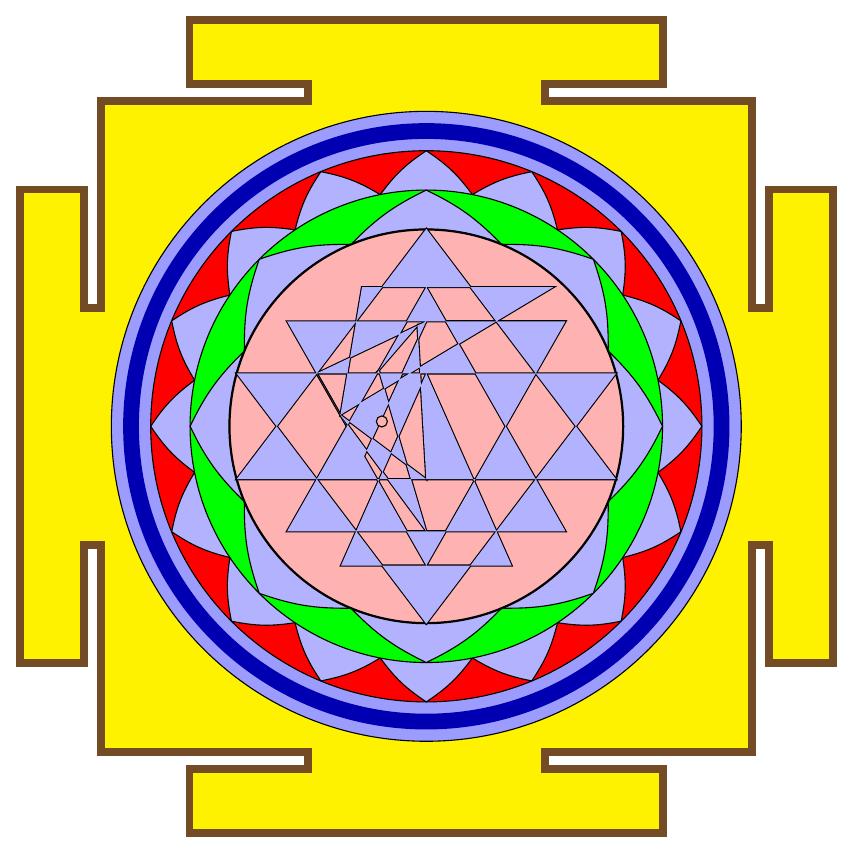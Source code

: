 \documentclass[tikz,border=2mm]{standalone}

\usetikzlibrary{positioning, shapes.geometric, intersections,calc, backgrounds}

\begin{document}

\pgfdeclarelayer{minus1}
\pgfdeclarelayer{minus2}
\pgfdeclarelayer{minus3}
\pgfsetlayers{minus3,minus2,minus1,background,main}

\begin{tikzpicture}

%step-1
\draw[name path=circ, thick, fill=red!30] (0,0) circle (2.5cm);
\node[regular polygon, regular polygon sides=12, minimum size=5cm, shape border rotate=15] (p) {};

%\node [above] at (p.corner 1) {1};
%\node [above left] at (p.corner 2) {2};
\coordinate (1a) at (p.corner 7);

\path[name path=1--4] (p.corner 1)--(p.corner 4);
\path[name path=1--10] (p.corner 1)--(p.corner 10);
\path[name path=7--11] (p.corner 7)--(p.corner 11);
\path[name path=7--3] (p.corner 7)--(p.corner 3);

\path[name intersections={of=1--4 and 7--3, by=aux1}];
\path[name intersections={of=1--10 and 7--11, by=aux2}];

\path[name path=aux1--aux2] ([xshift=-2cm]aux1)--([xshift=2cm]aux2);

\path[name intersections={of=aux1--aux2 and circ, by={1b,1c}}];

\draw[thick, name path=tri1](1a)--(1b)-- coordinate[midway](5a) (1c)--cycle;

%step-2
\coordinate (2a) at (p.corner 1);

\path[name path=1--9] (p.corner 1)--(p.corner 9);
\path[name path=1--5] (p.corner 1)--(p.corner 5);
\path[name path=7--10] (p.corner 7)--(p.corner 10);
\path[name path=7--4] (p.corner 7)--(p.corner 4);

\path[name intersections={of=1--5 and 7--4, by=aux1}];
\path[name intersections={of=1--9 and 7--10, by=aux2}];

\path[name path=aux1--aux2] ([xshift=-2cm]aux1)--([xshift=2cm]aux2);

\path[name intersections={of=aux1--aux2 and circ, by={2b,2c}}];

\draw[thick, name path=tri2](2a)--(2b)--coordinate[midway](9a) (2c)--cycle;

%steps-3 and 4

\coordinate (S1) at (135:2.5cm);
\coordinate (S2) at (45:2.5cm);
\coordinate (S3) at (-45:2.5cm);
\coordinate (S4) at (-135:2.5cm);

\path[name path=rect] (S1)-- coordinate[midway](4a) (S2) -- (S3)--coordinate[midway](3a) (S4)--cycle; 

\path [name intersections={of=tri1 and tri2, by={*4,x,*1,*2,x,*3}}];

\path [name path=3a--*1] (3a)--($(3a)!1.5!(*1)$);
\path [name intersections={of=rect and 3a--*1, by={x,3b}}];

\path [name path=3a--*2] (3a)--($(3a)!1.5!(*2)$);
\path [name intersections={of=rect and 3a--*2, by={3c}}];

\draw[name path=tri3,thick] (3a)--(3b)--coordinate[midway](6a) (3c)--cycle;

\path [name path=4a--*3] (4a)--($(4a)!1.5!(*3)$);
\path [name intersections={of=rect and 4a--*3, by={x,4b}}];

\path [name path=4a--*4] (4a)--($(4a)!1.5!(*4)$);
\path [name intersections={of=rect and 4a--*4, by={x,4c}}];

\draw[name path=tri4,thick] (4a)--(4b)--coordinate[midway](8a)(4c)--cycle;

%Step-5
\path [name intersections={of=tri3 and tri2, by={x,*5,x,x,*6,x}}];

\path [name intersections={of=tri1 and tri4, by={*8,x,x,x,x,*7}}];

\path [name path=5a--*7] (5a)--($(5a)!1.5!(*7)$);
\path [name intersections={of=rect and 5a--*7, by=5b}];

\path [name path=5a--*8] (5a)--($(5a)!1.5!(*8)$);
\path [name intersections={of=rect and 5a--*8, by=5c}];

\draw[name path=tri5,thick] (5a)--(5b)--(5c)--cycle;

%%Step-6
\path [name path=*1--*4] (*1)--(*4);
\path [name path=*2--*3] (*2)--(*3);

\path  [name intersections={of=tri3 and *1--*4, by=6c}];
\path  [name intersections={of=tri3 and *2--*3, by={6b,x}}];

\draw[name path=tri6,thick] (6a)--(6b)-- coordinate[midway](7a) (6c)--cycle;

%Step-7

\path [name intersections={of=tri2 and tri3, by={x,*1,x,x,*3,x}}];
\path [name intersections={of=tri1 and tri4, by={x,x,*2,*4,x,x}}];

\path [name path=*1--*2] (7a)--($(7a)!1.5!(*1)$);
\path [name intersections={of=rect and *1--*2, by=7b}];

\path [name path=*3--*4] (7a)--($(7a)!1.5!(*3)$);
\path [name intersections={of=rect and *3--*4, by=7c}];

\draw[name path=tri7,thick] (7a)--(7b)-- (7c)--cycle;

%Step-8

\path [name intersections={of=tri6 and tri7, by={*1,x,*2}}];
\path [name path=*1--*2] ($(*2)!1.5!(*1)$)--($(*1)!1.5!(*2)$);
\path [name intersections={of=tri4 and *1--*2, by={8b,8c}}];

\draw[name path=tri8,thick] (8a)--(8b)-- (8c)--cycle;

%Step-9

\path [name intersections={of=tri5 and tri7, by={*1,*2}}];
\path [name path=*1--*2] ($(*2)!2.5!(*1)$)--($(*1)!2.5!(*2)$);
\path [name intersections={of=tri6 and *1--*2, by={9b,9c}}];

\draw[name path=tri9,thick] (9a)--(9b)-- (9c)--cycle;

\fill[blue!30, even odd rule] (1a)--(1b)--(1c)--cycle (2a)--(2b)--(2c)--cycle (3a)--(3b)--(3c)--cycle (4a)--(4b)--(4c)--cycle (5a)--(5b)--(5c)--cycle (6a)--(6b)--(6c)--cycle (7a)--(7b)--(7c)--cycle (8a)--(8b)--(8c)--cycle (9a)--(9b)--(9c)--cycle;

%Step-10

\draw[fill=red!30] (barycentric cs:*1=1,*2=1,9a=1) circle (2pt);

%Step-11

\begin{scope}[on background layer]
\draw [fill=green] circle (3cm);

\foreach \i [evaluate=\i as \start using 22.5+45*\i] in {0,...,7}
    \draw[fill=blue!30] (\start:2.5) to[out=10, in=170, relative] ({\start-22.5}:3) to [out=10, in=170, relative] ({\start-45}:2.5) arc [start angle={\start-45}, delta angle=45, radius=2.5cm]--cycle;
\end{scope}

%Step-12

\begin{pgfonlayer}{minus1}
\draw [fill=red] circle (3.5cm);

\foreach \i [evaluate=\i as \start using 11.25+22.5*\i] in {0,...,15}
    \draw[fill=blue!30] (\start:3) to[out=10, in=170, relative] ({\start-11.25}:3.5) to [out=10, in=170, relative] ({\start-22.5}:3) arc [start angle={\start-11.25}, delta angle=22.5, radius=3.5cm]--cycle;
\end{pgfonlayer}

%Step-13

\begin{pgfonlayer}{minus2}
\draw [fill=blue!39] circle (4cm);
\draw [line width=2mm, blue!70!black] circle (3.75cm);
\end{pgfonlayer}

%Step-14

\begin{pgfonlayer}{minus3}
\node [fill=yellow, minimum size=8.25cm] (b) {}; 
\node [fill=yellow, minimum width=9.5cm, minimum height=3cm] (bh) {}; 
\node [fill=yellow, minimum height=9.5cm, minimum width=3cm] (bv) {}; 
\node [fill=yellow, minimum height=8mm, minimum width=6cm] at (bv.north) (bn) {}; 
\node [fill=yellow, minimum height=8mm, minimum width=6cm] at (bv.south) (bs) {}; 
\node [fill=yellow, minimum width=8mm, minimum height=6cm] at (bh.west) (bw) {}; 
\node [fill=yellow, minimum width=8mm, minimum height=6cm] at (bh.east) (be) {}; 
\draw [brown!60!black,line width=1mm]% 
(be.south west)-|(be.north east)-|(bh.north-|be.west)-|(b.north east)-|(bv.east|-bn.south)-|(bn.north east)-|(bn.south west)-|(b.north-|bv.west)-|(b.west|-bh.north)-|(bw.north east)-|(bw.south west)-|(bw.east|-bh.south)-|(b.south west)-|(bv.west|-bs.north)-|(bs.south west)-|(bs.north east)-|(bv.east|-b.south)-|(b.east|-bh.south)-|cycle;

\end{pgfonlayer}

\end{tikzpicture}

\end{document}